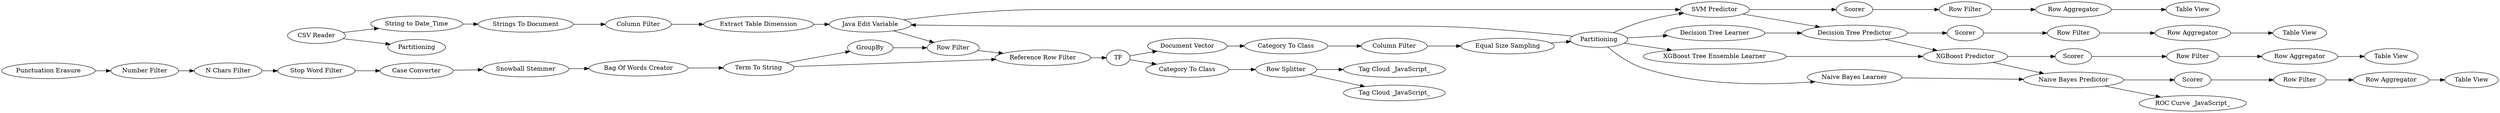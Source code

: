 digraph {
	1 [label="CSV Reader"]
	6 [label="Column Filter"]
	7 [label="Strings To Document"]
	57 [label=Partitioning]
	59 [label="Category To Class"]
	62 [label="SVM Predictor"]
	67 [label="SVM Learner"]
	94 [label="Document Vector"]
	126 [label="Column Filter"]
	127 [label=Scorer]
	129 [label=Partitioning]
	130 [label="Decision Tree Learner"]
	131 [label="Decision Tree Predictor"]
	132 [label=Scorer]
	8 [label="Term To String"]
	9 [label=GroupBy]
	10 [label="Row Filter"]
	11 [label="Reference Row Filter"]
	12 [label=TF]
	29 [label="Punctuation Erasure"]
	30 [label="Number Filter"]
	31 [label="N Chars Filter"]
	33 [label="Case Converter"]
	34 [label="Snowball Stemmer"]
	66 [label="Extract Table Dimension"]
	67 [label="Java Edit Variable"]
	68 [label="Bag Of Words Creator"]
	69 [label="Stop Word Filter"]
	291 [label="String to Date_Time"]
	295 [label="Category To Class"]
	296 [label="Row Splitter"]
	298 [label="Tag Cloud _JavaScript_"]
	299 [label="Tag Cloud _JavaScript_"]
	300 [label="XGBoost Tree Ensemble Learner"]
	301 [label="XGBoost Predictor"]
	302 [label=Scorer]
	303 [label="Equal Size Sampling"]
	304 [label="ROC Curve _JavaScript_"]
	305 [label="Naive Bayes Learner"]
	306 [label="Naive Bayes Predictor"]
	307 [label=Scorer]
	308 [label="Row Filter"]
	309 [label="Row Aggregator"]
	310 [label="Table View"]
	311 [label="Row Aggregator"]
	312 [label="Row Filter"]
	313 [label="Table View"]
	314 [label="Row Aggregator"]
	315 [label="Row Filter"]
	316 [label="Table View"]
	317 [label="Row Aggregator"]
	318 [label="Row Filter"]
	319 [label="Table View"]
	8 -> 9
	8 -> 11
	9 -> 10
	10 -> 11
	11 -> 12
	29 -> 30
	30 -> 31
	31 -> 69
	33 -> 34
	34 -> 68
	66 -> 67
	67 -> 10
	68 -> 8
	69 -> 33
	1 -> 129
	1 -> 291
	6 -> 66
	7 -> 6
	57 -> 62
	57 -> 305
	57 -> 300
	57 -> 67
	57 -> 130
	59 -> 126
	62 -> 127
	62 -> 131
	67 -> 62
	94 -> 59
	126 -> 303
	127 -> 308
	130 -> 131
	131 -> 132
	131 -> 301
	132 -> 312
	12 -> 295
	12 -> 94
	291 -> 7
	295 -> 296
	296 -> 298
	296 -> 299
	300 -> 301
	301 -> 302
	301 -> 306
	302 -> 315
	303 -> 57
	305 -> 306
	306 -> 307
	306 -> 304
	307 -> 318
	308 -> 309
	309 -> 310
	311 -> 313
	312 -> 311
	314 -> 316
	315 -> 314
	317 -> 319
	318 -> 317
	rankdir=LR
}
